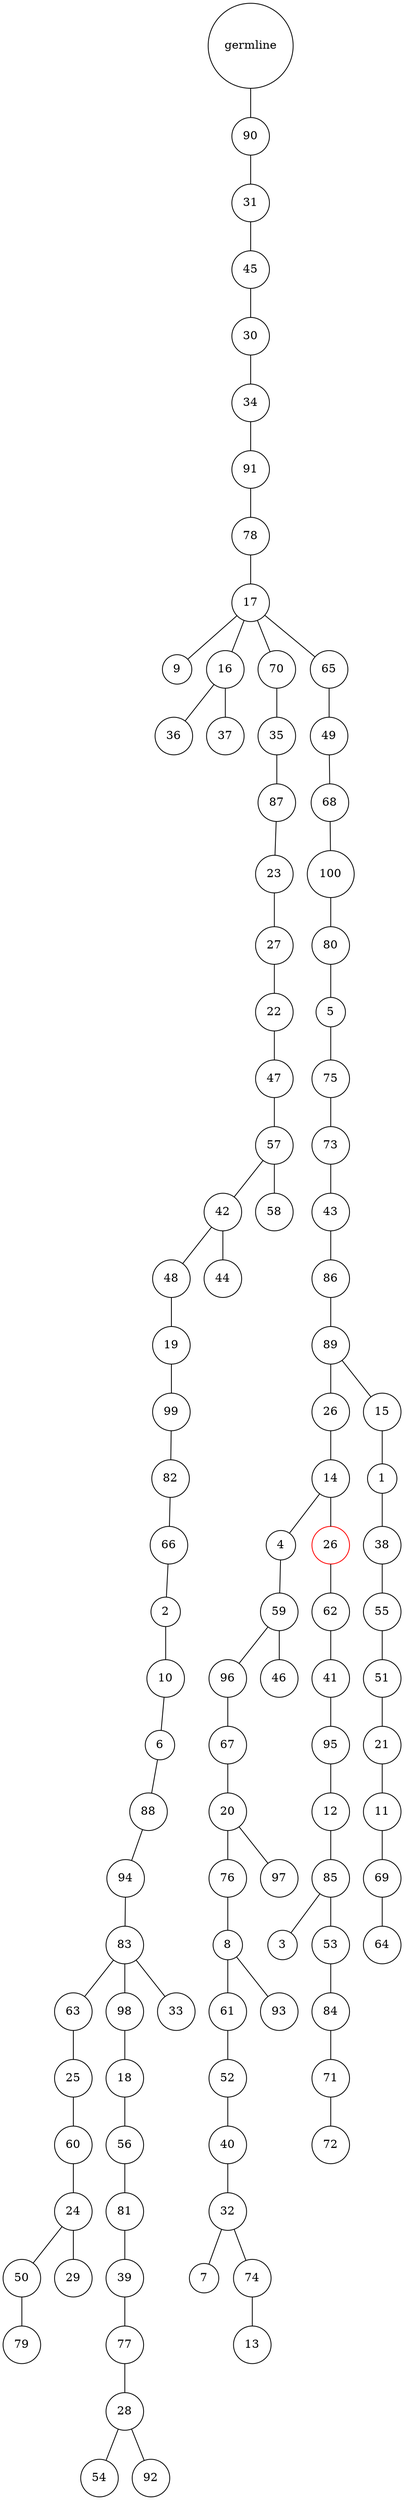 graph {
	rankdir=UD;
	splines=line;
	node [shape=circle]
	"0x7f4b051b32b0" [label="germline"];
	"0x7f4b051b32e0" [label="90"];
	"0x7f4b051b32b0" -- "0x7f4b051b32e0" ;
	"0x7f4b051b3310" [label="31"];
	"0x7f4b051b32e0" -- "0x7f4b051b3310" ;
	"0x7f4b051b3340" [label="45"];
	"0x7f4b051b3310" -- "0x7f4b051b3340" ;
	"0x7f4b051b3370" [label="30"];
	"0x7f4b051b3340" -- "0x7f4b051b3370" ;
	"0x7f4b051b33a0" [label="34"];
	"0x7f4b051b3370" -- "0x7f4b051b33a0" ;
	"0x7f4b051b33d0" [label="91"];
	"0x7f4b051b33a0" -- "0x7f4b051b33d0" ;
	"0x7f4b051b3400" [label="78"];
	"0x7f4b051b33d0" -- "0x7f4b051b3400" ;
	"0x7f4b051b3430" [label="17"];
	"0x7f4b051b3400" -- "0x7f4b051b3430" ;
	"0x7f4b051b3460" [label="9"];
	"0x7f4b051b3430" -- "0x7f4b051b3460" ;
	"0x7f4b051b3490" [label="16"];
	"0x7f4b051b3430" -- "0x7f4b051b3490" ;
	"0x7f4b051b34c0" [label="36"];
	"0x7f4b051b3490" -- "0x7f4b051b34c0" ;
	"0x7f4b051b34f0" [label="37"];
	"0x7f4b051b3490" -- "0x7f4b051b34f0" ;
	"0x7f4b051b3520" [label="70"];
	"0x7f4b051b3430" -- "0x7f4b051b3520" ;
	"0x7f4b051b3550" [label="35"];
	"0x7f4b051b3520" -- "0x7f4b051b3550" ;
	"0x7f4b051b3580" [label="87"];
	"0x7f4b051b3550" -- "0x7f4b051b3580" ;
	"0x7f4b051b35b0" [label="23"];
	"0x7f4b051b3580" -- "0x7f4b051b35b0" ;
	"0x7f4b051b35e0" [label="27"];
	"0x7f4b051b35b0" -- "0x7f4b051b35e0" ;
	"0x7f4b051b3610" [label="22"];
	"0x7f4b051b35e0" -- "0x7f4b051b3610" ;
	"0x7f4b051b3640" [label="47"];
	"0x7f4b051b3610" -- "0x7f4b051b3640" ;
	"0x7f4b051b3670" [label="57"];
	"0x7f4b051b3640" -- "0x7f4b051b3670" ;
	"0x7f4b051b36a0" [label="42"];
	"0x7f4b051b3670" -- "0x7f4b051b36a0" ;
	"0x7f4b051b36d0" [label="48"];
	"0x7f4b051b36a0" -- "0x7f4b051b36d0" ;
	"0x7f4b051b3700" [label="19"];
	"0x7f4b051b36d0" -- "0x7f4b051b3700" ;
	"0x7f4b051b3730" [label="99"];
	"0x7f4b051b3700" -- "0x7f4b051b3730" ;
	"0x7f4b051b3760" [label="82"];
	"0x7f4b051b3730" -- "0x7f4b051b3760" ;
	"0x7f4b051b3790" [label="66"];
	"0x7f4b051b3760" -- "0x7f4b051b3790" ;
	"0x7f4b051b37c0" [label="2"];
	"0x7f4b051b3790" -- "0x7f4b051b37c0" ;
	"0x7f4b051b37f0" [label="10"];
	"0x7f4b051b37c0" -- "0x7f4b051b37f0" ;
	"0x7f4b051b3820" [label="6"];
	"0x7f4b051b37f0" -- "0x7f4b051b3820" ;
	"0x7f4b051b3850" [label="88"];
	"0x7f4b051b3820" -- "0x7f4b051b3850" ;
	"0x7f4b051b3880" [label="94"];
	"0x7f4b051b3850" -- "0x7f4b051b3880" ;
	"0x7f4b051b38b0" [label="83"];
	"0x7f4b051b3880" -- "0x7f4b051b38b0" ;
	"0x7f4b051b38e0" [label="63"];
	"0x7f4b051b38b0" -- "0x7f4b051b38e0" ;
	"0x7f4b051b3910" [label="25"];
	"0x7f4b051b38e0" -- "0x7f4b051b3910" ;
	"0x7f4b051b3940" [label="60"];
	"0x7f4b051b3910" -- "0x7f4b051b3940" ;
	"0x7f4b051b3970" [label="24"];
	"0x7f4b051b3940" -- "0x7f4b051b3970" ;
	"0x7f4b051b39a0" [label="50"];
	"0x7f4b051b3970" -- "0x7f4b051b39a0" ;
	"0x7f4b051b39d0" [label="79"];
	"0x7f4b051b39a0" -- "0x7f4b051b39d0" ;
	"0x7f4b051b3a00" [label="29"];
	"0x7f4b051b3970" -- "0x7f4b051b3a00" ;
	"0x7f4b051b3a30" [label="98"];
	"0x7f4b051b38b0" -- "0x7f4b051b3a30" ;
	"0x7f4b051b3a60" [label="18"];
	"0x7f4b051b3a30" -- "0x7f4b051b3a60" ;
	"0x7f4b051b3a90" [label="56"];
	"0x7f4b051b3a60" -- "0x7f4b051b3a90" ;
	"0x7f4b051b3ac0" [label="81"];
	"0x7f4b051b3a90" -- "0x7f4b051b3ac0" ;
	"0x7f4b051b3af0" [label="39"];
	"0x7f4b051b3ac0" -- "0x7f4b051b3af0" ;
	"0x7f4b051b3b20" [label="77"];
	"0x7f4b051b3af0" -- "0x7f4b051b3b20" ;
	"0x7f4b051b3b50" [label="28"];
	"0x7f4b051b3b20" -- "0x7f4b051b3b50" ;
	"0x7f4b051b3b80" [label="54"];
	"0x7f4b051b3b50" -- "0x7f4b051b3b80" ;
	"0x7f4b051b3bb0" [label="92"];
	"0x7f4b051b3b50" -- "0x7f4b051b3bb0" ;
	"0x7f4b051b3be0" [label="33"];
	"0x7f4b051b38b0" -- "0x7f4b051b3be0" ;
	"0x7f4b051b3c10" [label="44"];
	"0x7f4b051b36a0" -- "0x7f4b051b3c10" ;
	"0x7f4b051b3c40" [label="58"];
	"0x7f4b051b3670" -- "0x7f4b051b3c40" ;
	"0x7f4b051b3c70" [label="65"];
	"0x7f4b051b3430" -- "0x7f4b051b3c70" ;
	"0x7f4b051b3ca0" [label="49"];
	"0x7f4b051b3c70" -- "0x7f4b051b3ca0" ;
	"0x7f4b051b3cd0" [label="68"];
	"0x7f4b051b3ca0" -- "0x7f4b051b3cd0" ;
	"0x7f4b051b3d00" [label="100"];
	"0x7f4b051b3cd0" -- "0x7f4b051b3d00" ;
	"0x7f4b051b3d30" [label="80"];
	"0x7f4b051b3d00" -- "0x7f4b051b3d30" ;
	"0x7f4b051b3d60" [label="5"];
	"0x7f4b051b3d30" -- "0x7f4b051b3d60" ;
	"0x7f4b051b3d90" [label="75"];
	"0x7f4b051b3d60" -- "0x7f4b051b3d90" ;
	"0x7f4b051b3dc0" [label="73"];
	"0x7f4b051b3d90" -- "0x7f4b051b3dc0" ;
	"0x7f4b051b3df0" [label="43"];
	"0x7f4b051b3dc0" -- "0x7f4b051b3df0" ;
	"0x7f4b051b3e20" [label="86"];
	"0x7f4b051b3df0" -- "0x7f4b051b3e20" ;
	"0x7f4b051b3e50" [label="89"];
	"0x7f4b051b3e20" -- "0x7f4b051b3e50" ;
	"0x7f4b051b3e80" [label="26"];
	"0x7f4b051b3e50" -- "0x7f4b051b3e80" ;
	"0x7f4b051b3eb0" [label="14"];
	"0x7f4b051b3e80" -- "0x7f4b051b3eb0" ;
	"0x7f4b051b3ee0" [label="4"];
	"0x7f4b051b3eb0" -- "0x7f4b051b3ee0" ;
	"0x7f4b051b3f10" [label="59"];
	"0x7f4b051b3ee0" -- "0x7f4b051b3f10" ;
	"0x7f4b051b3f40" [label="96"];
	"0x7f4b051b3f10" -- "0x7f4b051b3f40" ;
	"0x7f4b051b3f70" [label="67"];
	"0x7f4b051b3f40" -- "0x7f4b051b3f70" ;
	"0x7f4b051b3fa0" [label="20"];
	"0x7f4b051b3f70" -- "0x7f4b051b3fa0" ;
	"0x7f4b051b3fd0" [label="76"];
	"0x7f4b051b3fa0" -- "0x7f4b051b3fd0" ;
	"0x7f4b051bb040" [label="8"];
	"0x7f4b051b3fd0" -- "0x7f4b051bb040" ;
	"0x7f4b051bb070" [label="61"];
	"0x7f4b051bb040" -- "0x7f4b051bb070" ;
	"0x7f4b051bb0a0" [label="52"];
	"0x7f4b051bb070" -- "0x7f4b051bb0a0" ;
	"0x7f4b051bb0d0" [label="40"];
	"0x7f4b051bb0a0" -- "0x7f4b051bb0d0" ;
	"0x7f4b051bb100" [label="32"];
	"0x7f4b051bb0d0" -- "0x7f4b051bb100" ;
	"0x7f4b051bb130" [label="7"];
	"0x7f4b051bb100" -- "0x7f4b051bb130" ;
	"0x7f4b051bb160" [label="74"];
	"0x7f4b051bb100" -- "0x7f4b051bb160" ;
	"0x7f4b051bb190" [label="13"];
	"0x7f4b051bb160" -- "0x7f4b051bb190" ;
	"0x7f4b051bb1c0" [label="93"];
	"0x7f4b051bb040" -- "0x7f4b051bb1c0" ;
	"0x7f4b051bb1f0" [label="97"];
	"0x7f4b051b3fa0" -- "0x7f4b051bb1f0" ;
	"0x7f4b051bb220" [label="46"];
	"0x7f4b051b3f10" -- "0x7f4b051bb220" ;
	"0x7f4b051bb250" [label="26",color="red"];
	"0x7f4b051b3eb0" -- "0x7f4b051bb250" ;
	"0x7f4b051bb280" [label="62"];
	"0x7f4b051bb250" -- "0x7f4b051bb280" ;
	"0x7f4b051bb2b0" [label="41"];
	"0x7f4b051bb280" -- "0x7f4b051bb2b0" ;
	"0x7f4b051bb2e0" [label="95"];
	"0x7f4b051bb2b0" -- "0x7f4b051bb2e0" ;
	"0x7f4b051bb310" [label="12"];
	"0x7f4b051bb2e0" -- "0x7f4b051bb310" ;
	"0x7f4b051bb340" [label="85"];
	"0x7f4b051bb310" -- "0x7f4b051bb340" ;
	"0x7f4b051bb370" [label="3"];
	"0x7f4b051bb340" -- "0x7f4b051bb370" ;
	"0x7f4b051bb3a0" [label="53"];
	"0x7f4b051bb340" -- "0x7f4b051bb3a0" ;
	"0x7f4b051bb3d0" [label="84"];
	"0x7f4b051bb3a0" -- "0x7f4b051bb3d0" ;
	"0x7f4b051bb400" [label="71"];
	"0x7f4b051bb3d0" -- "0x7f4b051bb400" ;
	"0x7f4b051bb430" [label="72"];
	"0x7f4b051bb400" -- "0x7f4b051bb430" ;
	"0x7f4b051bb460" [label="15"];
	"0x7f4b051b3e50" -- "0x7f4b051bb460" ;
	"0x7f4b051bb490" [label="1"];
	"0x7f4b051bb460" -- "0x7f4b051bb490" ;
	"0x7f4b051bb4c0" [label="38"];
	"0x7f4b051bb490" -- "0x7f4b051bb4c0" ;
	"0x7f4b051bb4f0" [label="55"];
	"0x7f4b051bb4c0" -- "0x7f4b051bb4f0" ;
	"0x7f4b051bb520" [label="51"];
	"0x7f4b051bb4f0" -- "0x7f4b051bb520" ;
	"0x7f4b051bb550" [label="21"];
	"0x7f4b051bb520" -- "0x7f4b051bb550" ;
	"0x7f4b051bb580" [label="11"];
	"0x7f4b051bb550" -- "0x7f4b051bb580" ;
	"0x7f4b051bb5b0" [label="69"];
	"0x7f4b051bb580" -- "0x7f4b051bb5b0" ;
	"0x7f4b051bb5e0" [label="64"];
	"0x7f4b051bb5b0" -- "0x7f4b051bb5e0" ;
}

